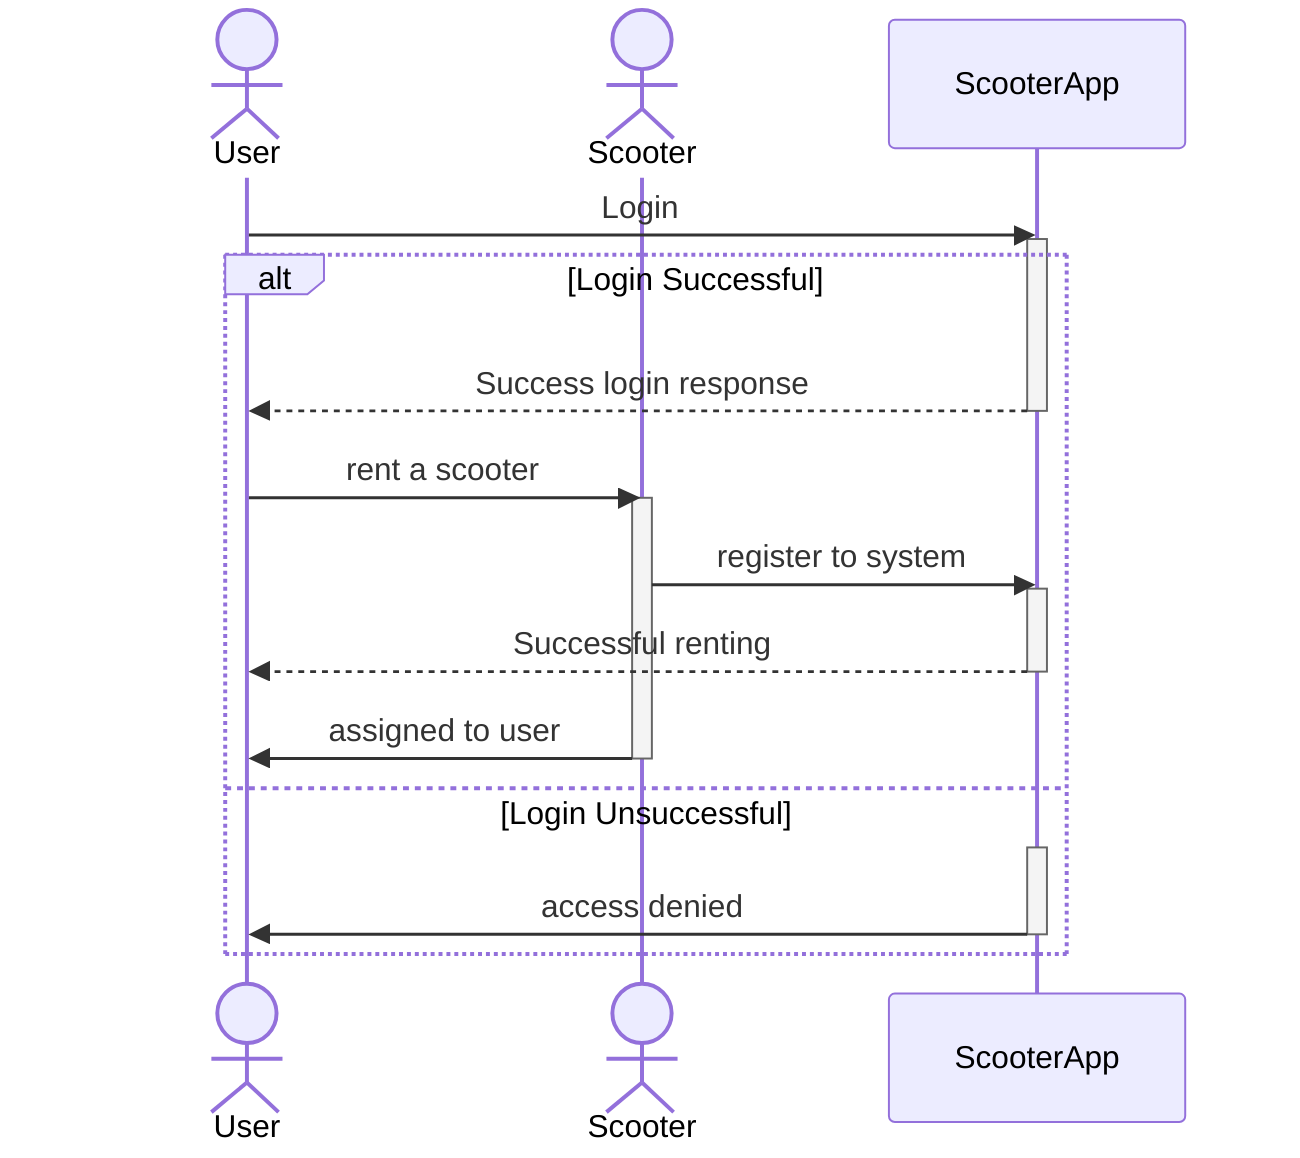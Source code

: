 sequenceDiagram
    actor User
    actor Scooter

    User ->> ScooterApp: Login
    activate ScooterApp

    alt Login Successful
        ScooterApp -->> User: Success login response
        deactivate ScooterApp
        User ->> Scooter: rent a scooter
        activate Scooter
        Scooter ->> ScooterApp: register to system
        activate ScooterApp
        ScooterApp -->> User: Successful renting
        deactivate ScooterApp
        Scooter ->> User: assigned to user
        deactivate Scooter

    else Login Unsuccessful
        activate ScooterApp
        ScooterApp ->> User: access denied
        deactivate ScooterApp
    end